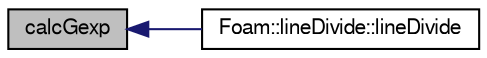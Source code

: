 digraph "calcGexp"
{
  bgcolor="transparent";
  edge [fontname="FreeSans",fontsize="10",labelfontname="FreeSans",labelfontsize="10"];
  node [fontname="FreeSans",fontsize="10",shape=record];
  rankdir="LR";
  Node1 [label="calcGexp",height=0.2,width=0.4,color="black", fillcolor="grey75", style="filled" fontcolor="black"];
  Node1 -> Node2 [dir="back",color="midnightblue",fontsize="10",style="solid",fontname="FreeSans"];
  Node2 [label="Foam::lineDivide::lineDivide",height=0.2,width=0.4,color="black",URL="$a01311.html#a732e3ab3538a71a264bbe8332b84410f",tooltip="Construct from components. "];
}
